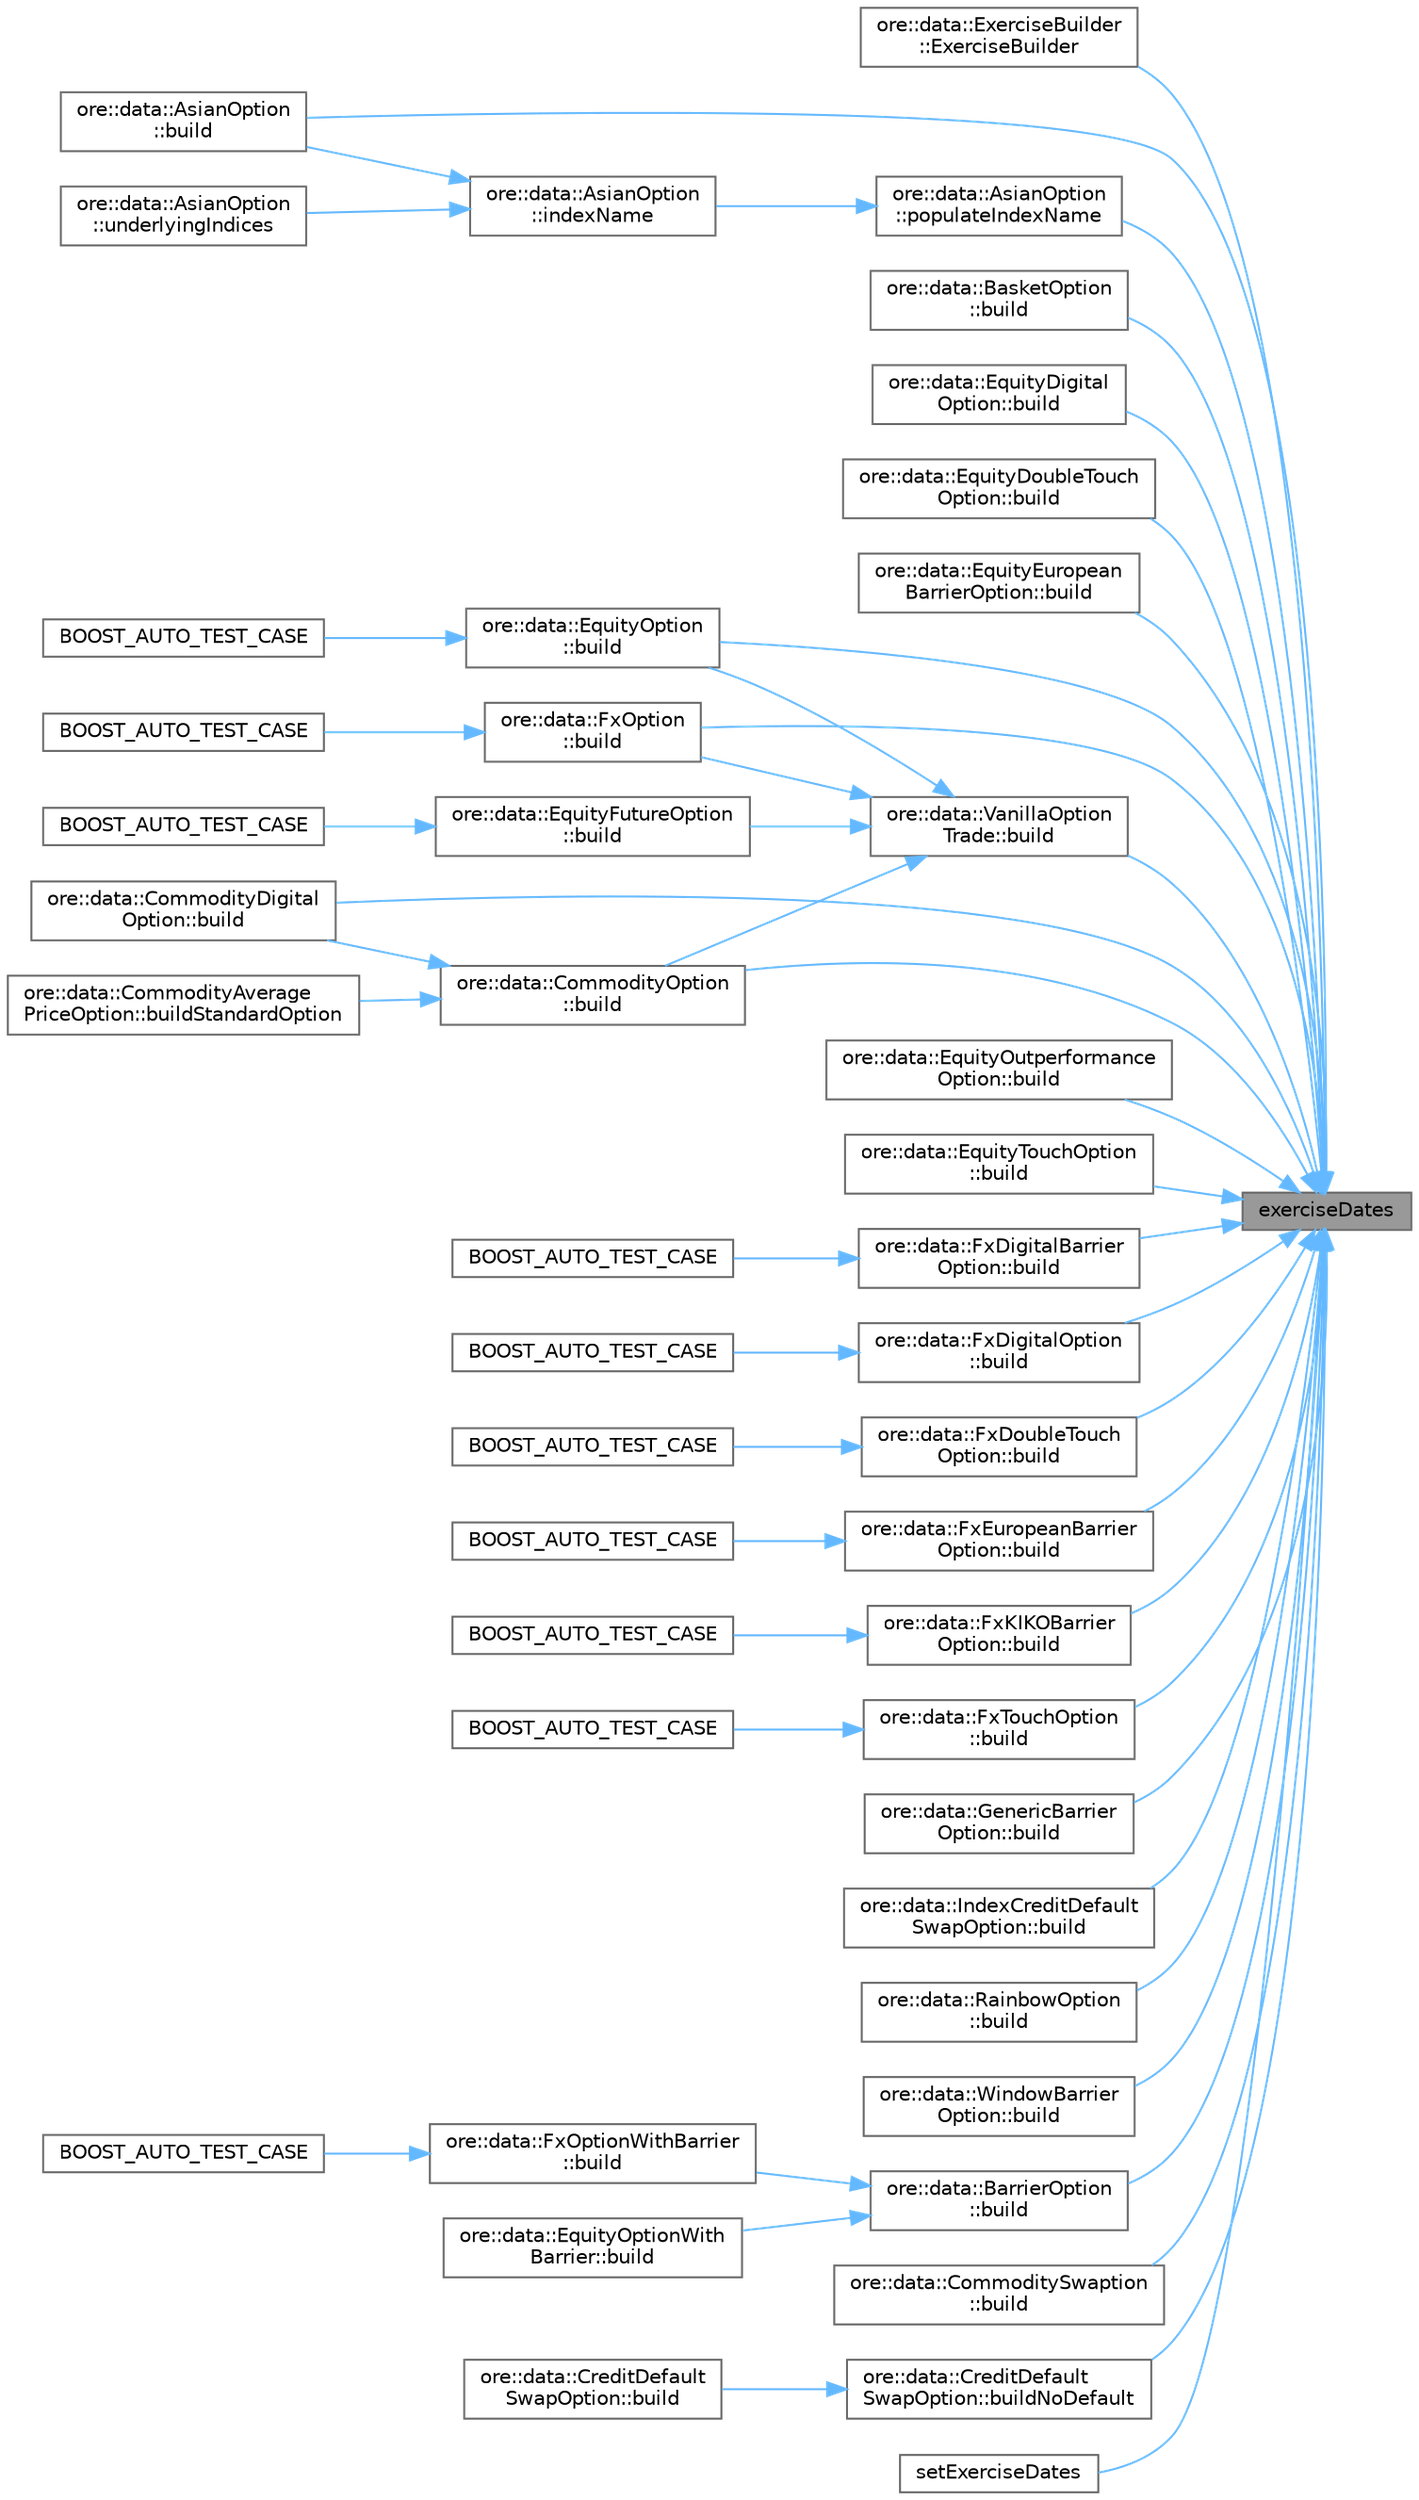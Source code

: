digraph "exerciseDates"
{
 // INTERACTIVE_SVG=YES
 // LATEX_PDF_SIZE
  bgcolor="transparent";
  edge [fontname=Helvetica,fontsize=10,labelfontname=Helvetica,labelfontsize=10];
  node [fontname=Helvetica,fontsize=10,shape=box,height=0.2,width=0.4];
  rankdir="RL";
  Node1 [label="exerciseDates",height=0.2,width=0.4,color="gray40", fillcolor="grey60", style="filled", fontcolor="black",tooltip=" "];
  Node1 -> Node2 [dir="back",color="steelblue1",style="solid"];
  Node2 [label="ore::data::ExerciseBuilder\l::ExerciseBuilder",height=0.2,width=0.4,color="grey40", fillcolor="white", style="filled",URL="$classore_1_1data_1_1_exercise_builder.html#a616a8a498a5610f9c35725ae63a8929f",tooltip=" "];
  Node1 -> Node3 [dir="back",color="steelblue1",style="solid"];
  Node3 [label="ore::data::AsianOption\l::build",height=0.2,width=0.4,color="grey40", fillcolor="white", style="filled",URL="$classore_1_1data_1_1_asian_option.html#af7b69d5b18d278257927e32b10a23ee6",tooltip="Build QuantLib/QuantExt instrument, link pricing engine."];
  Node1 -> Node4 [dir="back",color="steelblue1",style="solid"];
  Node4 [label="ore::data::BasketOption\l::build",height=0.2,width=0.4,color="grey40", fillcolor="white", style="filled",URL="$classore_1_1data_1_1_basket_option.html#af7b69d5b18d278257927e32b10a23ee6",tooltip=" "];
  Node1 -> Node5 [dir="back",color="steelblue1",style="solid"];
  Node5 [label="ore::data::EquityDigital\lOption::build",height=0.2,width=0.4,color="grey40", fillcolor="white", style="filled",URL="$classore_1_1data_1_1_equity_digital_option.html#af7b69d5b18d278257927e32b10a23ee6",tooltip="Build QuantLib/QuantExt instrument, link pricing engine."];
  Node1 -> Node6 [dir="back",color="steelblue1",style="solid"];
  Node6 [label="ore::data::EquityDoubleTouch\lOption::build",height=0.2,width=0.4,color="grey40", fillcolor="white", style="filled",URL="$classore_1_1data_1_1_equity_double_touch_option.html#af7b69d5b18d278257927e32b10a23ee6",tooltip="Build QuantLib/QuantExt instrument, link pricing engine."];
  Node1 -> Node7 [dir="back",color="steelblue1",style="solid"];
  Node7 [label="ore::data::EquityEuropean\lBarrierOption::build",height=0.2,width=0.4,color="grey40", fillcolor="white", style="filled",URL="$classore_1_1data_1_1_equity_european_barrier_option.html#af7b69d5b18d278257927e32b10a23ee6",tooltip="Build QuantLib/QuantExt instrument, link pricing engine."];
  Node1 -> Node8 [dir="back",color="steelblue1",style="solid"];
  Node8 [label="ore::data::EquityOption\l::build",height=0.2,width=0.4,color="grey40", fillcolor="white", style="filled",URL="$classore_1_1data_1_1_equity_option.html#af7b69d5b18d278257927e32b10a23ee6",tooltip="Build QuantLib/QuantExt instrument, link pricing engine."];
  Node8 -> Node9 [dir="back",color="steelblue1",style="solid"];
  Node9 [label="BOOST_AUTO_TEST_CASE",height=0.2,width=0.4,color="grey40", fillcolor="white", style="filled",URL="$equitytrades_8cpp.html#a9157b4f937ae04fa01bdd86ef531a15d",tooltip=" "];
  Node1 -> Node10 [dir="back",color="steelblue1",style="solid"];
  Node10 [label="ore::data::EquityOutperformance\lOption::build",height=0.2,width=0.4,color="grey40", fillcolor="white", style="filled",URL="$classore_1_1data_1_1_equity_outperformance_option.html#af7b69d5b18d278257927e32b10a23ee6",tooltip="Build QuantLib/QuantExt instrument, link pricing engine."];
  Node1 -> Node11 [dir="back",color="steelblue1",style="solid"];
  Node11 [label="ore::data::EquityTouchOption\l::build",height=0.2,width=0.4,color="grey40", fillcolor="white", style="filled",URL="$classore_1_1data_1_1_equity_touch_option.html#af7b69d5b18d278257927e32b10a23ee6",tooltip="Build QuantLib/QuantExt instrument, link pricing engine."];
  Node1 -> Node12 [dir="back",color="steelblue1",style="solid"];
  Node12 [label="ore::data::FxDigitalBarrier\lOption::build",height=0.2,width=0.4,color="grey40", fillcolor="white", style="filled",URL="$classore_1_1data_1_1_fx_digital_barrier_option.html#af7b69d5b18d278257927e32b10a23ee6",tooltip="Build QuantLib/QuantExt instrument, link pricing engine."];
  Node12 -> Node13 [dir="back",color="steelblue1",style="solid"];
  Node13 [label="BOOST_AUTO_TEST_CASE",height=0.2,width=0.4,color="grey40", fillcolor="white", style="filled",URL="$fxexotics_8cpp.html#a1bb3d76e35ea3c22bb6f167cc5a2a9fa",tooltip=" "];
  Node1 -> Node14 [dir="back",color="steelblue1",style="solid"];
  Node14 [label="ore::data::FxDigitalOption\l::build",height=0.2,width=0.4,color="grey40", fillcolor="white", style="filled",URL="$classore_1_1data_1_1_fx_digital_option.html#af7b69d5b18d278257927e32b10a23ee6",tooltip="Build QuantLib/QuantExt instrument, link pricing engine."];
  Node14 -> Node15 [dir="back",color="steelblue1",style="solid"];
  Node15 [label="BOOST_AUTO_TEST_CASE",height=0.2,width=0.4,color="grey40", fillcolor="white", style="filled",URL="$fxexotics_8cpp.html#a993c04d1a18186e1d5aa009deb6b02d1",tooltip=" "];
  Node1 -> Node16 [dir="back",color="steelblue1",style="solid"];
  Node16 [label="ore::data::FxDoubleTouch\lOption::build",height=0.2,width=0.4,color="grey40", fillcolor="white", style="filled",URL="$classore_1_1data_1_1_fx_double_touch_option.html#af7b69d5b18d278257927e32b10a23ee6",tooltip="Build QuantLib/QuantExt instrument, link pricing engine."];
  Node16 -> Node17 [dir="back",color="steelblue1",style="solid"];
  Node17 [label="BOOST_AUTO_TEST_CASE",height=0.2,width=0.4,color="grey40", fillcolor="white", style="filled",URL="$fxexotics_8cpp.html#a356626221d09fa0287e4f5d1646ca231",tooltip=" "];
  Node1 -> Node18 [dir="back",color="steelblue1",style="solid"];
  Node18 [label="ore::data::FxEuropeanBarrier\lOption::build",height=0.2,width=0.4,color="grey40", fillcolor="white", style="filled",URL="$classore_1_1data_1_1_fx_european_barrier_option.html#af7b69d5b18d278257927e32b10a23ee6",tooltip="Build QuantLib/QuantExt instrument, link pricing engine."];
  Node18 -> Node19 [dir="back",color="steelblue1",style="solid"];
  Node19 [label="BOOST_AUTO_TEST_CASE",height=0.2,width=0.4,color="grey40", fillcolor="white", style="filled",URL="$fxexotics_8cpp.html#acfd93f4169abaf3c0d3541c4a297d9de",tooltip=" "];
  Node1 -> Node20 [dir="back",color="steelblue1",style="solid"];
  Node20 [label="ore::data::FxKIKOBarrier\lOption::build",height=0.2,width=0.4,color="grey40", fillcolor="white", style="filled",URL="$classore_1_1data_1_1_fx_k_i_k_o_barrier_option.html#af7b69d5b18d278257927e32b10a23ee6",tooltip="Build QuantLib/QuantExt instrument, link pricing engine."];
  Node20 -> Node21 [dir="back",color="steelblue1",style="solid"];
  Node21 [label="BOOST_AUTO_TEST_CASE",height=0.2,width=0.4,color="grey40", fillcolor="white", style="filled",URL="$fxexotics_8cpp.html#ae4a8f5fc2a666b87316a20b9716625b7",tooltip=" "];
  Node1 -> Node22 [dir="back",color="steelblue1",style="solid"];
  Node22 [label="ore::data::FxOption\l::build",height=0.2,width=0.4,color="grey40", fillcolor="white", style="filled",URL="$classore_1_1data_1_1_fx_option.html#af7b69d5b18d278257927e32b10a23ee6",tooltip="Build QuantLib/QuantExt instrument, link pricing engine."];
  Node22 -> Node23 [dir="back",color="steelblue1",style="solid"];
  Node23 [label="BOOST_AUTO_TEST_CASE",height=0.2,width=0.4,color="grey40", fillcolor="white", style="filled",URL="$test_2fxoption_8cpp.html#a321417ba3c97d0524c8fa2d8acb97d72",tooltip=" "];
  Node1 -> Node24 [dir="back",color="steelblue1",style="solid"];
  Node24 [label="ore::data::FxTouchOption\l::build",height=0.2,width=0.4,color="grey40", fillcolor="white", style="filled",URL="$classore_1_1data_1_1_fx_touch_option.html#af7b69d5b18d278257927e32b10a23ee6",tooltip="Build QuantLib/QuantExt instrument, link pricing engine."];
  Node24 -> Node25 [dir="back",color="steelblue1",style="solid"];
  Node25 [label="BOOST_AUTO_TEST_CASE",height=0.2,width=0.4,color="grey40", fillcolor="white", style="filled",URL="$fxexotics_8cpp.html#a81ded61bff8d1f143845d1a8063ab363",tooltip=" "];
  Node1 -> Node26 [dir="back",color="steelblue1",style="solid"];
  Node26 [label="ore::data::GenericBarrier\lOption::build",height=0.2,width=0.4,color="grey40", fillcolor="white", style="filled",URL="$classore_1_1data_1_1_generic_barrier_option.html#af7b69d5b18d278257927e32b10a23ee6",tooltip=" "];
  Node1 -> Node27 [dir="back",color="steelblue1",style="solid"];
  Node27 [label="ore::data::IndexCreditDefault\lSwapOption::build",height=0.2,width=0.4,color="grey40", fillcolor="white", style="filled",URL="$classore_1_1data_1_1_index_credit_default_swap_option.html#af7b69d5b18d278257927e32b10a23ee6",tooltip=" "];
  Node1 -> Node28 [dir="back",color="steelblue1",style="solid"];
  Node28 [label="ore::data::RainbowOption\l::build",height=0.2,width=0.4,color="grey40", fillcolor="white", style="filled",URL="$classore_1_1data_1_1_rainbow_option.html#af7b69d5b18d278257927e32b10a23ee6",tooltip=" "];
  Node1 -> Node29 [dir="back",color="steelblue1",style="solid"];
  Node29 [label="ore::data::VanillaOption\lTrade::build",height=0.2,width=0.4,color="grey40", fillcolor="white", style="filled",URL="$classore_1_1data_1_1_vanilla_option_trade.html#af7b69d5b18d278257927e32b10a23ee6",tooltip="Build QuantLib/QuantExt instrument, link pricing engine."];
  Node29 -> Node30 [dir="back",color="steelblue1",style="solid"];
  Node30 [label="ore::data::EquityFutureOption\l::build",height=0.2,width=0.4,color="grey40", fillcolor="white", style="filled",URL="$classore_1_1data_1_1_equity_future_option.html#af7b69d5b18d278257927e32b10a23ee6",tooltip="Build QuantLib/QuantExt instrument, link pricing engine."];
  Node30 -> Node31 [dir="back",color="steelblue1",style="solid"];
  Node31 [label="BOOST_AUTO_TEST_CASE",height=0.2,width=0.4,color="grey40", fillcolor="white", style="filled",URL="$equitytrades_8cpp.html#aa42062877db60fac479ac06add9deb01",tooltip=" "];
  Node29 -> Node8 [dir="back",color="steelblue1",style="solid"];
  Node29 -> Node22 [dir="back",color="steelblue1",style="solid"];
  Node29 -> Node32 [dir="back",color="steelblue1",style="solid"];
  Node32 [label="ore::data::CommodityOption\l::build",height=0.2,width=0.4,color="grey40", fillcolor="white", style="filled",URL="$classore_1_1data_1_1_commodity_option.html#a82238405f67248d44bb177a6951c8c2e",tooltip="Build underlying instrument and link pricing engine."];
  Node32 -> Node33 [dir="back",color="steelblue1",style="solid"];
  Node33 [label="ore::data::CommodityDigital\lOption::build",height=0.2,width=0.4,color="grey40", fillcolor="white", style="filled",URL="$classore_1_1data_1_1_commodity_digital_option.html#a82238405f67248d44bb177a6951c8c2e",tooltip="Build underlying instrument and link pricing engine."];
  Node32 -> Node34 [dir="back",color="steelblue1",style="solid"];
  Node34 [label="ore::data::CommodityAverage\lPriceOption::buildStandardOption",height=0.2,width=0.4,color="grey40", fillcolor="white", style="filled",URL="$classore_1_1data_1_1_commodity_average_price_option.html#ab927cfcbbf36bfbbaa854f21f964aced",tooltip="Build a standard option."];
  Node1 -> Node35 [dir="back",color="steelblue1",style="solid"];
  Node35 [label="ore::data::WindowBarrier\lOption::build",height=0.2,width=0.4,color="grey40", fillcolor="white", style="filled",URL="$classore_1_1data_1_1_window_barrier_option.html#af7b69d5b18d278257927e32b10a23ee6",tooltip=" "];
  Node1 -> Node33 [dir="back",color="steelblue1",style="solid"];
  Node1 -> Node32 [dir="back",color="steelblue1",style="solid"];
  Node1 -> Node36 [dir="back",color="steelblue1",style="solid"];
  Node36 [label="ore::data::BarrierOption\l::build",height=0.2,width=0.4,color="grey40", fillcolor="white", style="filled",URL="$classore_1_1data_1_1_barrier_option.html#ab1db499ff5e65c59fd2009d62276fdaf",tooltip="Build QuantLib/QuantExt instrument, link pricing engine."];
  Node36 -> Node37 [dir="back",color="steelblue1",style="solid"];
  Node37 [label="ore::data::FxOptionWithBarrier\l::build",height=0.2,width=0.4,color="grey40", fillcolor="white", style="filled",URL="$classore_1_1data_1_1_fx_option_with_barrier.html#a023906d726fdb4d1f906576fe597c579",tooltip=" "];
  Node37 -> Node38 [dir="back",color="steelblue1",style="solid"];
  Node38 [label="BOOST_AUTO_TEST_CASE",height=0.2,width=0.4,color="grey40", fillcolor="white", style="filled",URL="$fxexotics_8cpp.html#a97f1cf85be4712888f153506afc004be",tooltip=" "];
  Node36 -> Node39 [dir="back",color="steelblue1",style="solid"];
  Node39 [label="ore::data::EquityOptionWith\lBarrier::build",height=0.2,width=0.4,color="grey40", fillcolor="white", style="filled",URL="$classore_1_1data_1_1_equity_option_with_barrier.html#a023906d726fdb4d1f906576fe597c579",tooltip=" "];
  Node1 -> Node40 [dir="back",color="steelblue1",style="solid"];
  Node40 [label="ore::data::CommoditySwaption\l::build",height=0.2,width=0.4,color="grey40", fillcolor="white", style="filled",URL="$classore_1_1data_1_1_commodity_swaption.html#a7158c90da58d23d6c8d55040bb585107",tooltip=" "];
  Node1 -> Node41 [dir="back",color="steelblue1",style="solid"];
  Node41 [label="ore::data::CreditDefault\lSwapOption::buildNoDefault",height=0.2,width=0.4,color="grey40", fillcolor="white", style="filled",URL="$classore_1_1data_1_1_credit_default_swap_option.html#afc9fe7ddc6f66184a6447fa23f01687c",tooltip="Build CDS option given that no default."];
  Node41 -> Node42 [dir="back",color="steelblue1",style="solid"];
  Node42 [label="ore::data::CreditDefault\lSwapOption::build",height=0.2,width=0.4,color="grey40", fillcolor="white", style="filled",URL="$classore_1_1data_1_1_credit_default_swap_option.html#a1ef499f219449a5d9cad686946864d0b",tooltip=" "];
  Node1 -> Node43 [dir="back",color="steelblue1",style="solid"];
  Node43 [label="ore::data::AsianOption\l::populateIndexName",height=0.2,width=0.4,color="grey40", fillcolor="white", style="filled",URL="$classore_1_1data_1_1_asian_option.html#af903446b7ae0162e35e591e6394d0a89",tooltip=" "];
  Node43 -> Node44 [dir="back",color="steelblue1",style="solid"];
  Node44 [label="ore::data::AsianOption\l::indexName",height=0.2,width=0.4,color="grey40", fillcolor="white", style="filled",URL="$classore_1_1data_1_1_asian_option.html#acfb5662c8346d62dda85653879dbeb05",tooltip=" "];
  Node44 -> Node3 [dir="back",color="steelblue1",style="solid"];
  Node44 -> Node45 [dir="back",color="steelblue1",style="solid"];
  Node45 [label="ore::data::AsianOption\l::underlyingIndices",height=0.2,width=0.4,color="grey40", fillcolor="white", style="filled",URL="$classore_1_1data_1_1_asian_option.html#a5172c779c3cbbd760ae110e62e08bb35",tooltip=" "];
  Node1 -> Node46 [dir="back",color="steelblue1",style="solid"];
  Node46 [label="setExerciseDates",height=0.2,width=0.4,color="grey40", fillcolor="white", style="filled",URL="$classore_1_1data_1_1_option_data.html#a47126099e772bf457ab5bd01075fc004",tooltip=" "];
}

